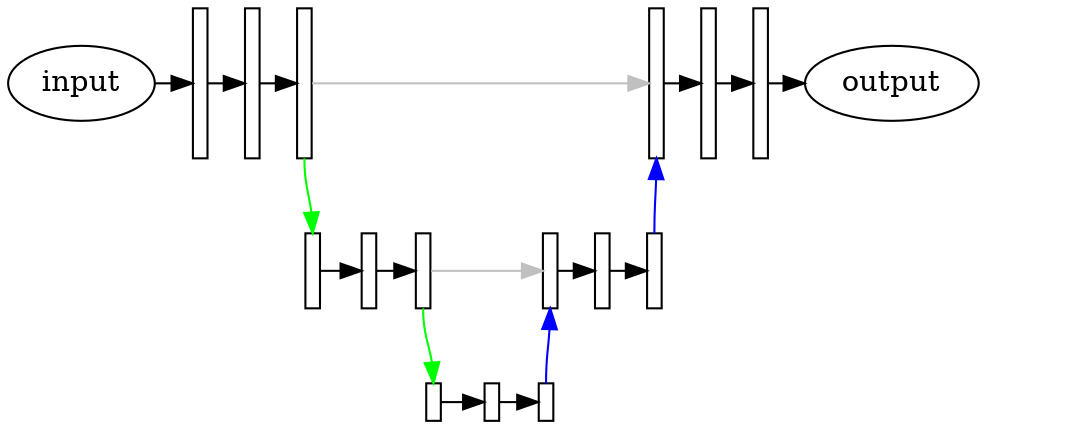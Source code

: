 # http://www.graphviz.org/content/cluster

digraph G {
  input;
  output;
  10[label="",shape=rectangle,width=.1,height=1];
  11[label="",shape=rectangle,width=.1,height=1];
  12[label="",shape=rectangle,width=.1,height=1];
  13[label="",style=none,color=white,width=.1];
  20[label="",shape=rectangle,width=.1,height=.5];
  21[label="",shape=rectangle,width=.1,height=.5];
  22[label="",shape=rectangle,width=.1,height=.5];
  30[label="",shape=rectangle,width=.1,height=.25];
  31[label="",shape=rectangle,width=.1,height=.25];
  32[label="",shape=rectangle,width=.1,height=.25];
  40[label="",shape=rectangle,width=.1,height=.5];
  41[label="",shape=rectangle,width=.1,height=.5];
  42[label="",shape=rectangle,width=.1,height=.5];
  50[label="",shape=rectangle,width=.1,height=1];
  51[label="",shape=rectangle,width=.1,height=1];
  52[label="",shape=rectangle,width=.1,height=1];
  53[label="",style=none,color=white,width=.1];
  
  10->11->12;
  12:s->20:n[color=green];
  20->21->22;
  22:s->30:n[color=green];
  30->31->32;
  32:n->40:s[color=blue];
  40->41->42;
  42:n->50:s[color=blue];
  50->51->52;
  12->50:w[color=gray,minlen=9];
  22->40[color=gray,minlen=3];
  
  input->10;
  52->output;
  
  {
      rank=same;
      input; output;
      10; 11; 12; 13;
      50; 51; 52; 53;
  }
  {
     rank=same;
     20; 21; 22;
     40; 41; 42;
  }
  {
      rank=same;
      30; 31; 32;
  }
}

